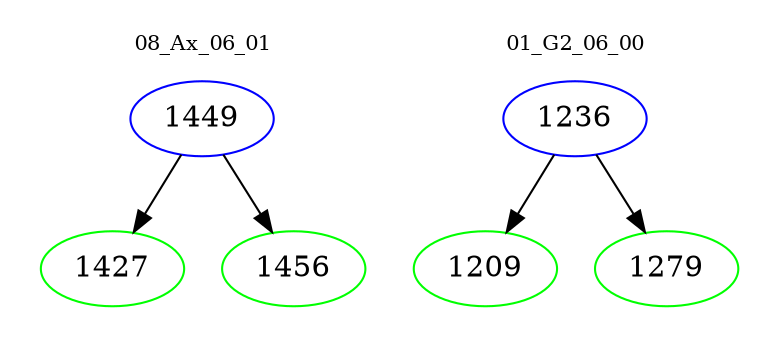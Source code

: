 digraph{
subgraph cluster_0 {
color = white
label = "08_Ax_06_01";
fontsize=10;
T0_1449 [label="1449", color="blue"]
T0_1449 -> T0_1427 [color="black"]
T0_1427 [label="1427", color="green"]
T0_1449 -> T0_1456 [color="black"]
T0_1456 [label="1456", color="green"]
}
subgraph cluster_1 {
color = white
label = "01_G2_06_00";
fontsize=10;
T1_1236 [label="1236", color="blue"]
T1_1236 -> T1_1209 [color="black"]
T1_1209 [label="1209", color="green"]
T1_1236 -> T1_1279 [color="black"]
T1_1279 [label="1279", color="green"]
}
}
